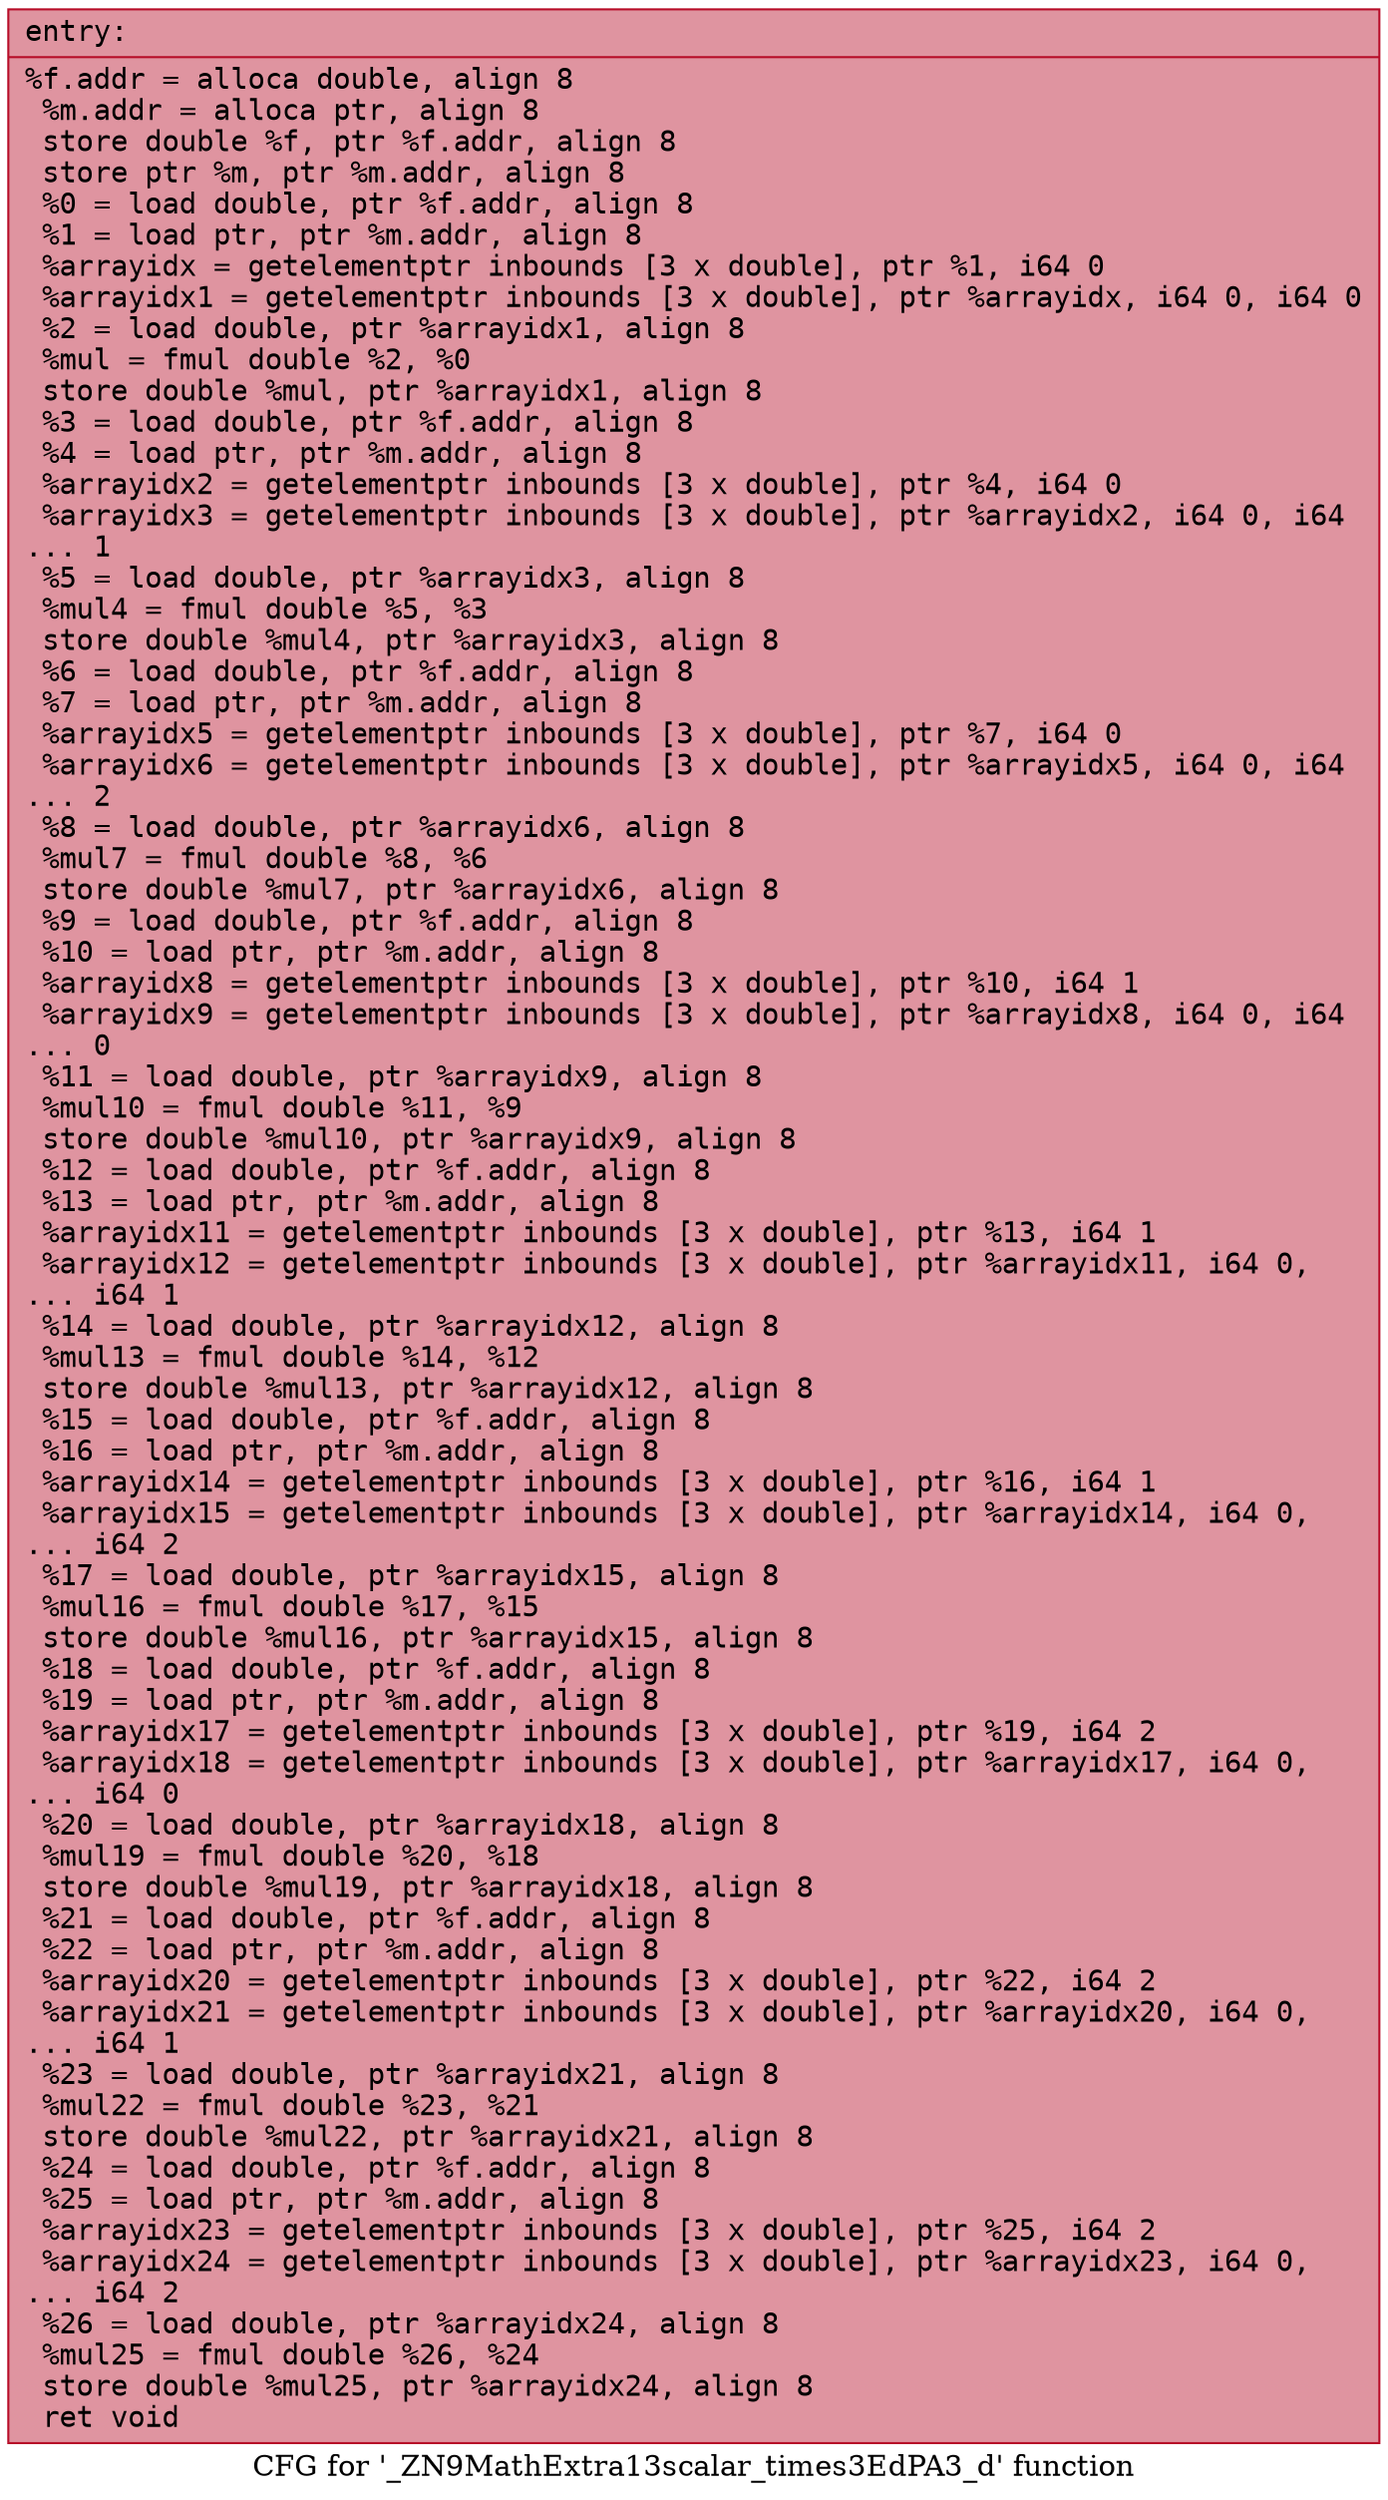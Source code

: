 digraph "CFG for '_ZN9MathExtra13scalar_times3EdPA3_d' function" {
	label="CFG for '_ZN9MathExtra13scalar_times3EdPA3_d' function";

	Node0x55810d88d170 [shape=record,color="#b70d28ff", style=filled, fillcolor="#b70d2870" fontname="Courier",label="{entry:\l|  %f.addr = alloca double, align 8\l  %m.addr = alloca ptr, align 8\l  store double %f, ptr %f.addr, align 8\l  store ptr %m, ptr %m.addr, align 8\l  %0 = load double, ptr %f.addr, align 8\l  %1 = load ptr, ptr %m.addr, align 8\l  %arrayidx = getelementptr inbounds [3 x double], ptr %1, i64 0\l  %arrayidx1 = getelementptr inbounds [3 x double], ptr %arrayidx, i64 0, i64 0\l  %2 = load double, ptr %arrayidx1, align 8\l  %mul = fmul double %2, %0\l  store double %mul, ptr %arrayidx1, align 8\l  %3 = load double, ptr %f.addr, align 8\l  %4 = load ptr, ptr %m.addr, align 8\l  %arrayidx2 = getelementptr inbounds [3 x double], ptr %4, i64 0\l  %arrayidx3 = getelementptr inbounds [3 x double], ptr %arrayidx2, i64 0, i64\l... 1\l  %5 = load double, ptr %arrayidx3, align 8\l  %mul4 = fmul double %5, %3\l  store double %mul4, ptr %arrayidx3, align 8\l  %6 = load double, ptr %f.addr, align 8\l  %7 = load ptr, ptr %m.addr, align 8\l  %arrayidx5 = getelementptr inbounds [3 x double], ptr %7, i64 0\l  %arrayidx6 = getelementptr inbounds [3 x double], ptr %arrayidx5, i64 0, i64\l... 2\l  %8 = load double, ptr %arrayidx6, align 8\l  %mul7 = fmul double %8, %6\l  store double %mul7, ptr %arrayidx6, align 8\l  %9 = load double, ptr %f.addr, align 8\l  %10 = load ptr, ptr %m.addr, align 8\l  %arrayidx8 = getelementptr inbounds [3 x double], ptr %10, i64 1\l  %arrayidx9 = getelementptr inbounds [3 x double], ptr %arrayidx8, i64 0, i64\l... 0\l  %11 = load double, ptr %arrayidx9, align 8\l  %mul10 = fmul double %11, %9\l  store double %mul10, ptr %arrayidx9, align 8\l  %12 = load double, ptr %f.addr, align 8\l  %13 = load ptr, ptr %m.addr, align 8\l  %arrayidx11 = getelementptr inbounds [3 x double], ptr %13, i64 1\l  %arrayidx12 = getelementptr inbounds [3 x double], ptr %arrayidx11, i64 0,\l... i64 1\l  %14 = load double, ptr %arrayidx12, align 8\l  %mul13 = fmul double %14, %12\l  store double %mul13, ptr %arrayidx12, align 8\l  %15 = load double, ptr %f.addr, align 8\l  %16 = load ptr, ptr %m.addr, align 8\l  %arrayidx14 = getelementptr inbounds [3 x double], ptr %16, i64 1\l  %arrayidx15 = getelementptr inbounds [3 x double], ptr %arrayidx14, i64 0,\l... i64 2\l  %17 = load double, ptr %arrayidx15, align 8\l  %mul16 = fmul double %17, %15\l  store double %mul16, ptr %arrayidx15, align 8\l  %18 = load double, ptr %f.addr, align 8\l  %19 = load ptr, ptr %m.addr, align 8\l  %arrayidx17 = getelementptr inbounds [3 x double], ptr %19, i64 2\l  %arrayidx18 = getelementptr inbounds [3 x double], ptr %arrayidx17, i64 0,\l... i64 0\l  %20 = load double, ptr %arrayidx18, align 8\l  %mul19 = fmul double %20, %18\l  store double %mul19, ptr %arrayidx18, align 8\l  %21 = load double, ptr %f.addr, align 8\l  %22 = load ptr, ptr %m.addr, align 8\l  %arrayidx20 = getelementptr inbounds [3 x double], ptr %22, i64 2\l  %arrayidx21 = getelementptr inbounds [3 x double], ptr %arrayidx20, i64 0,\l... i64 1\l  %23 = load double, ptr %arrayidx21, align 8\l  %mul22 = fmul double %23, %21\l  store double %mul22, ptr %arrayidx21, align 8\l  %24 = load double, ptr %f.addr, align 8\l  %25 = load ptr, ptr %m.addr, align 8\l  %arrayidx23 = getelementptr inbounds [3 x double], ptr %25, i64 2\l  %arrayidx24 = getelementptr inbounds [3 x double], ptr %arrayidx23, i64 0,\l... i64 2\l  %26 = load double, ptr %arrayidx24, align 8\l  %mul25 = fmul double %26, %24\l  store double %mul25, ptr %arrayidx24, align 8\l  ret void\l}"];
}
